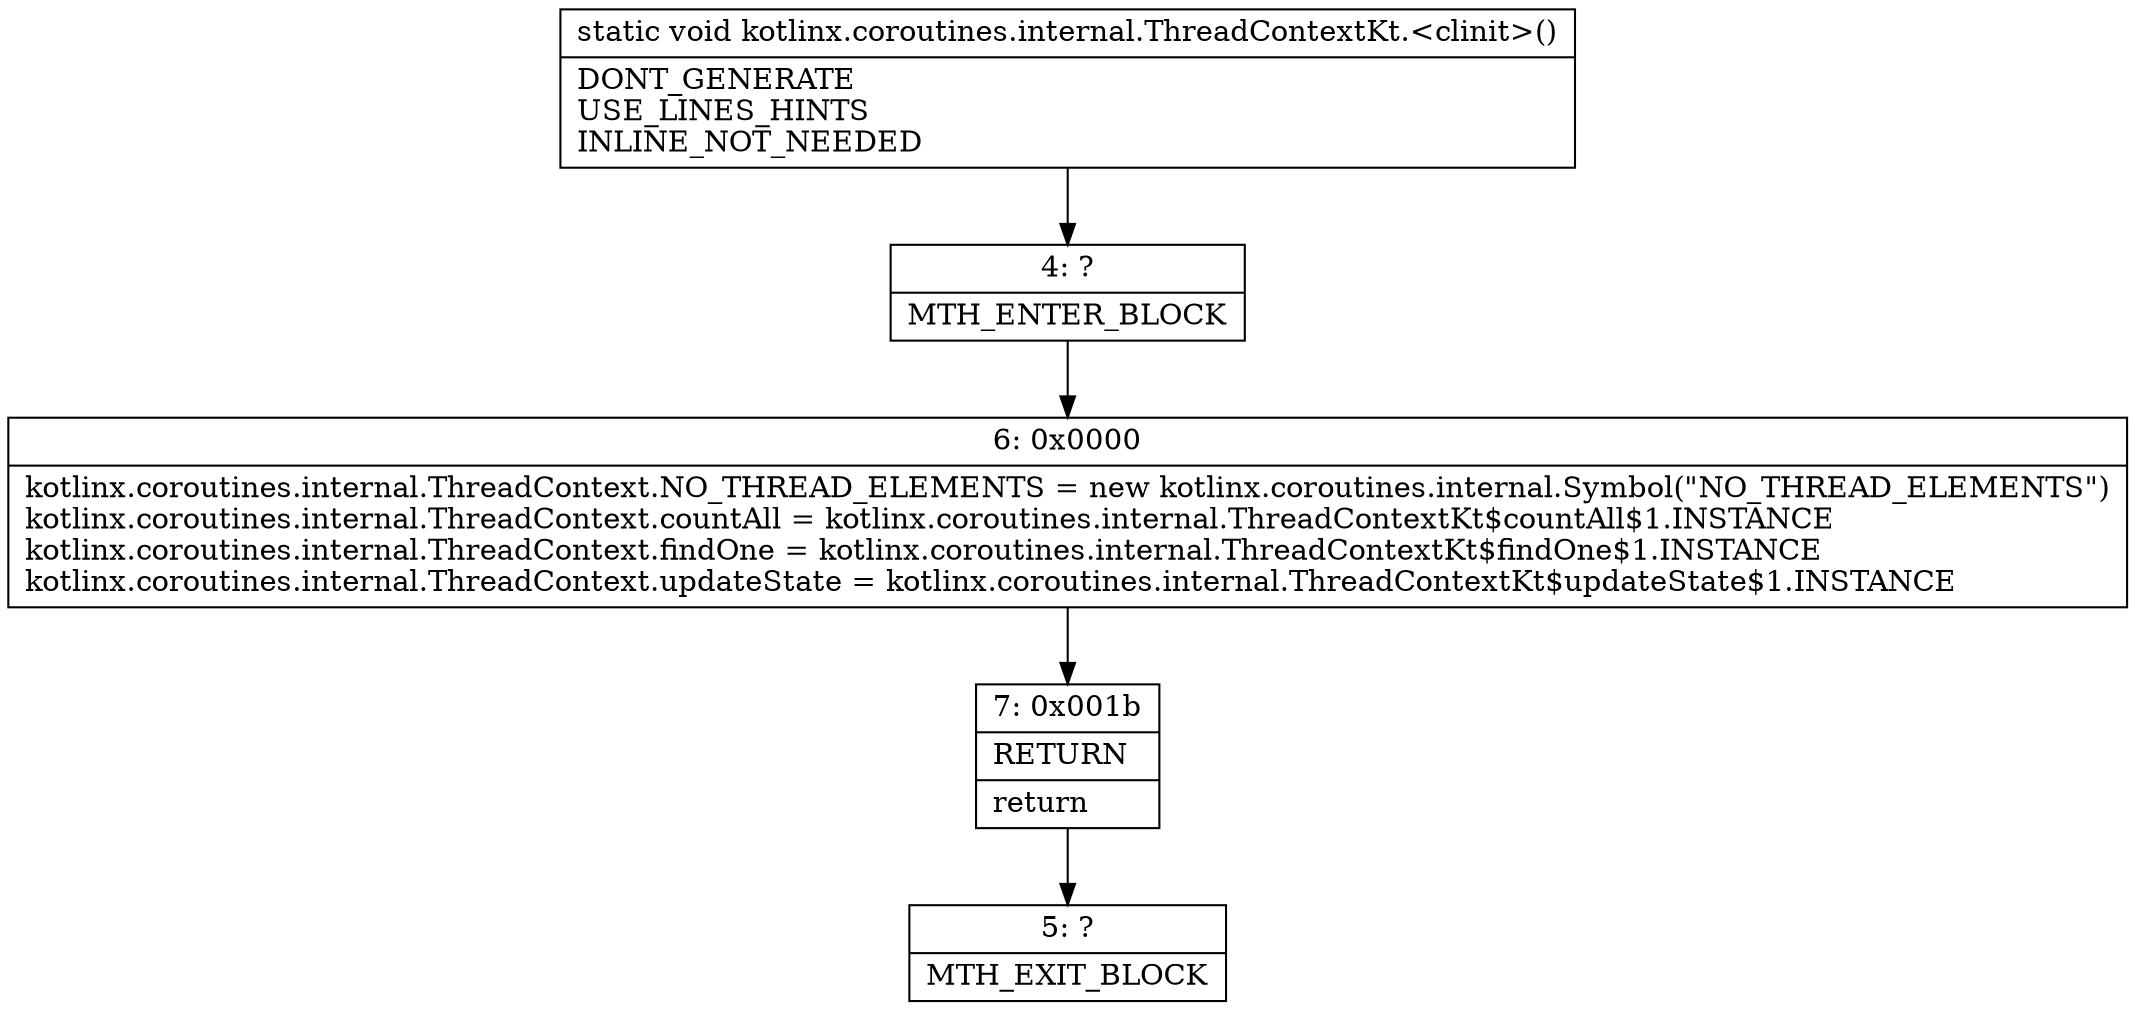 digraph "CFG forkotlinx.coroutines.internal.ThreadContextKt.\<clinit\>()V" {
Node_4 [shape=record,label="{4\:\ ?|MTH_ENTER_BLOCK\l}"];
Node_6 [shape=record,label="{6\:\ 0x0000|kotlinx.coroutines.internal.ThreadContext.NO_THREAD_ELEMENTS = new kotlinx.coroutines.internal.Symbol(\"NO_THREAD_ELEMENTS\")\lkotlinx.coroutines.internal.ThreadContext.countAll = kotlinx.coroutines.internal.ThreadContextKt$countAll$1.INSTANCE\lkotlinx.coroutines.internal.ThreadContext.findOne = kotlinx.coroutines.internal.ThreadContextKt$findOne$1.INSTANCE\lkotlinx.coroutines.internal.ThreadContext.updateState = kotlinx.coroutines.internal.ThreadContextKt$updateState$1.INSTANCE\l}"];
Node_7 [shape=record,label="{7\:\ 0x001b|RETURN\l|return\l}"];
Node_5 [shape=record,label="{5\:\ ?|MTH_EXIT_BLOCK\l}"];
MethodNode[shape=record,label="{static void kotlinx.coroutines.internal.ThreadContextKt.\<clinit\>()  | DONT_GENERATE\lUSE_LINES_HINTS\lINLINE_NOT_NEEDED\l}"];
MethodNode -> Node_4;Node_4 -> Node_6;
Node_6 -> Node_7;
Node_7 -> Node_5;
}

